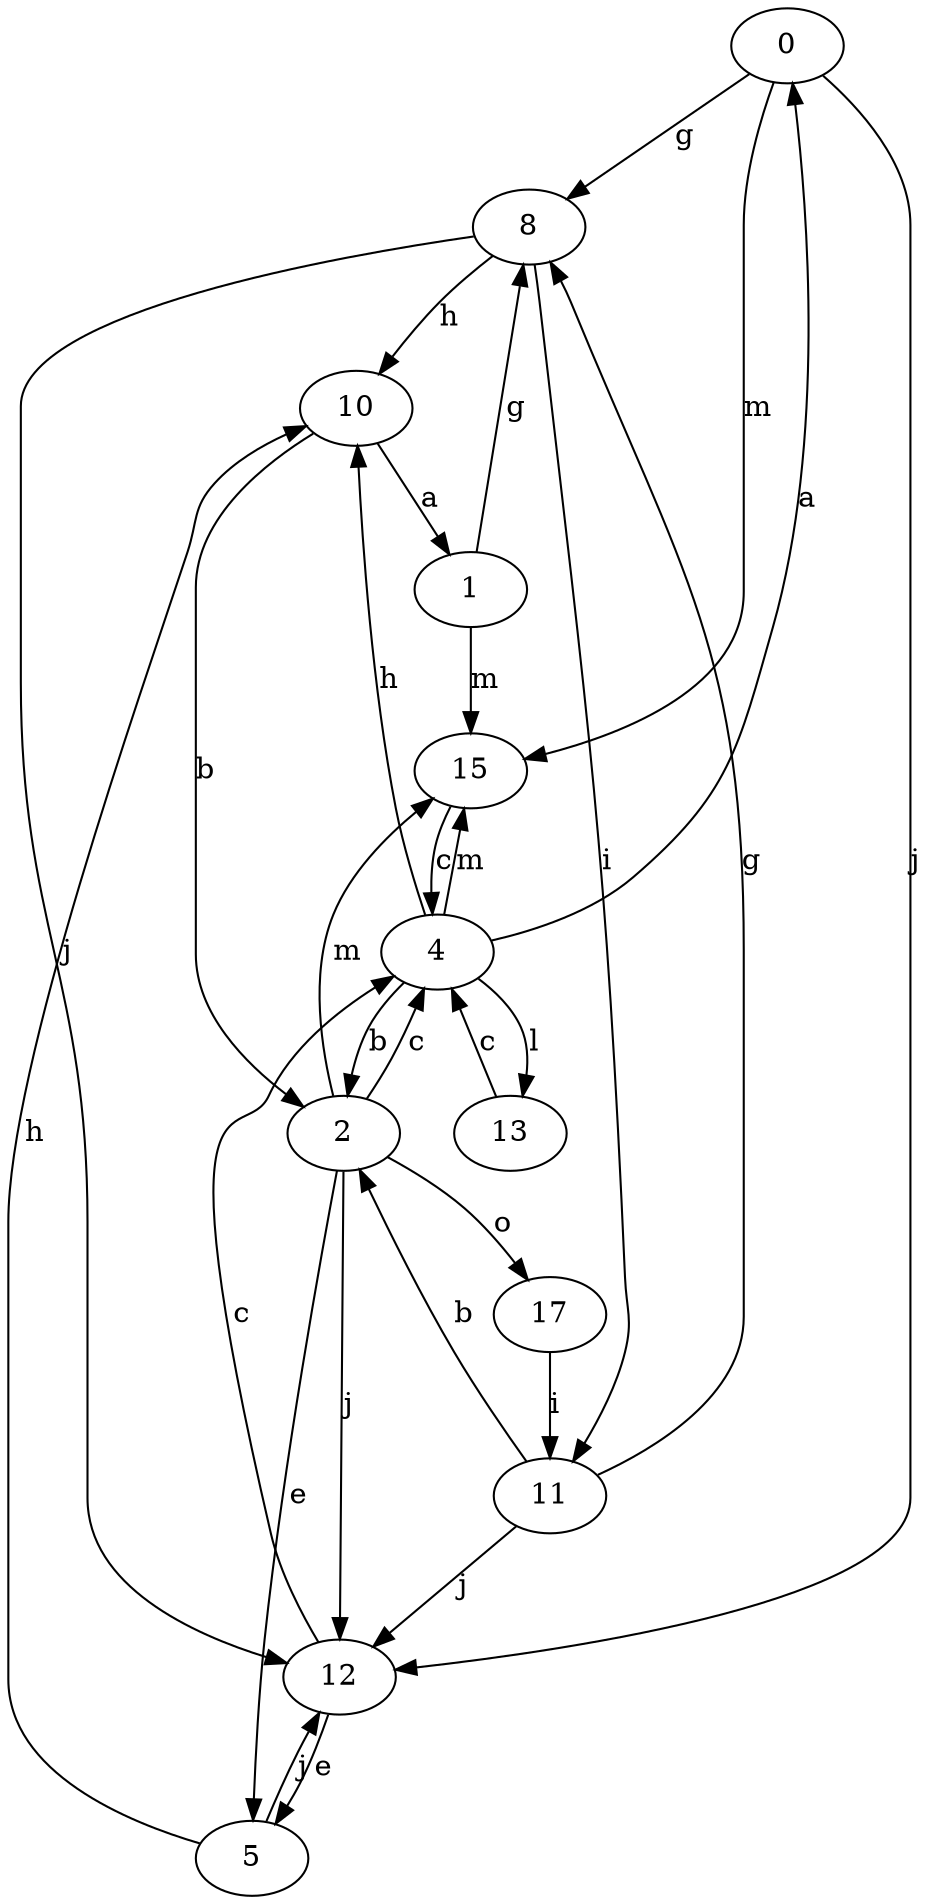 strict digraph  {
0;
1;
2;
4;
5;
8;
10;
11;
12;
13;
15;
17;
0 -> 8  [label=g];
0 -> 12  [label=j];
0 -> 15  [label=m];
1 -> 8  [label=g];
1 -> 15  [label=m];
2 -> 4  [label=c];
2 -> 5  [label=e];
2 -> 12  [label=j];
2 -> 15  [label=m];
2 -> 17  [label=o];
4 -> 0  [label=a];
4 -> 2  [label=b];
4 -> 10  [label=h];
4 -> 13  [label=l];
4 -> 15  [label=m];
5 -> 10  [label=h];
5 -> 12  [label=j];
8 -> 10  [label=h];
8 -> 11  [label=i];
8 -> 12  [label=j];
10 -> 1  [label=a];
10 -> 2  [label=b];
11 -> 2  [label=b];
11 -> 8  [label=g];
11 -> 12  [label=j];
12 -> 4  [label=c];
12 -> 5  [label=e];
13 -> 4  [label=c];
15 -> 4  [label=c];
17 -> 11  [label=i];
}
